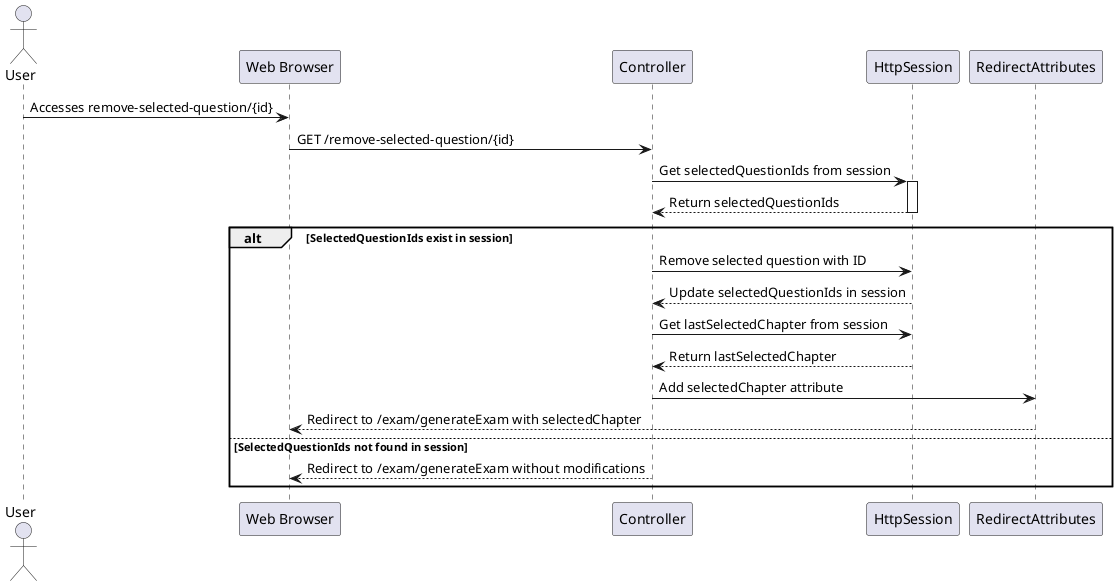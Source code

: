 @startuml

actor User
participant "Web Browser" as Browser
participant "Controller" as Controller
participant "HttpSession" as HttpSession
participant "RedirectAttributes" as RedirectAttributes

User -> Browser: Accesses remove-selected-question/{id}
Browser -> Controller: GET /remove-selected-question/{id}

Controller -> HttpSession: Get selectedQuestionIds from session
activate HttpSession
HttpSession --> Controller: Return selectedQuestionIds
deactivate HttpSession

alt SelectedQuestionIds exist in session
    Controller -> HttpSession: Remove selected question with ID
    HttpSession --> Controller: Update selectedQuestionIds in session

    Controller -> HttpSession: Get lastSelectedChapter from session
    HttpSession --> Controller: Return lastSelectedChapter
    Controller -> RedirectAttributes: Add selectedChapter attribute
    RedirectAttributes --> Browser: Redirect to /exam/generateExam with selectedChapter
else SelectedQuestionIds not found in session
    Controller --> Browser: Redirect to /exam/generateExam without modifications
end

@enduml
